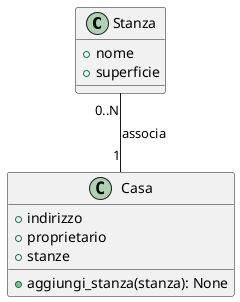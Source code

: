 @startuml es 13

class Stanza{
    + nome
    + superficie
}

class Casa{
    + indirizzo
    + proprietario
    + stanze
    + aggiungi_stanza(stanza): None
}

Stanza "0..N" -- "1" Casa: associa

@enduml